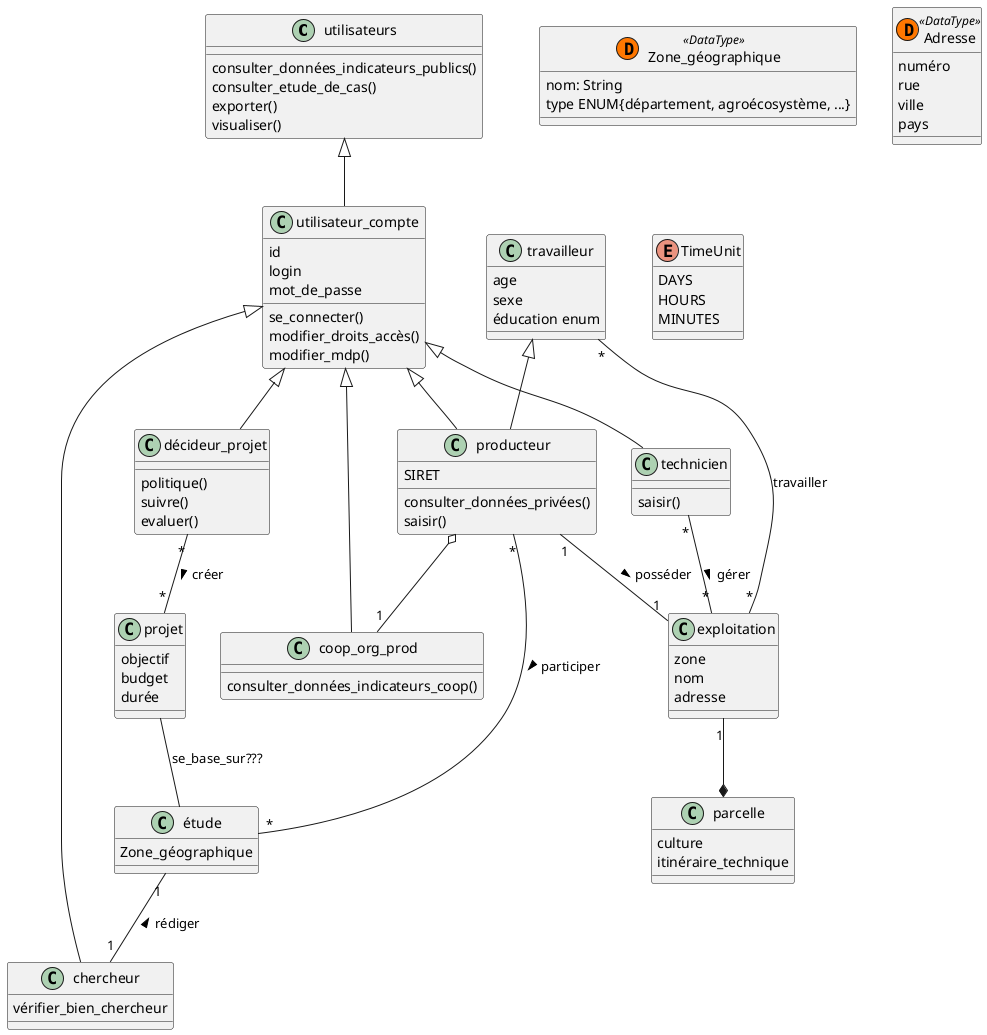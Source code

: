 @startuml


class utilisateurs{
consulter_données_indicateurs_publics()
consulter_etude_de_cas()
exporter()
visualiser()
}


class utilisateur_compte{
id
login
mot_de_passe
se_connecter()
modifier_droits_accès()
modifier_mdp()
}

class travailleur{
age
sexe
éducation enum
}

class décideur_projet{
politique()
suivre()
evaluer()
}


class coop_org_prod{
consulter_données_indicateurs_coop()
}


class technicien{
saisir()
}

class producteur{
SIRET
consulter_données_privées()
saisir()
}

class chercheur{
vérifier_bien_chercheur
}

class étude{
Zone_géographique
}

class exploitation{
zone
nom
adresse
}

class parcelle{
culture
itinéraire_technique
}

class projet{
objectif
budget
durée
}

class Zone_géographique << (D,#FF7700) DataType>> {
  nom: String
  type ENUM{département, agroécosystème, ...}
}


class Adresse << (D,#FF7700) DataType>> {
  numéro
  rue
  ville
  pays
 }



décideur_projet "*"--"*" projet : créer >
producteur "1"--"1" exploitation: posséder >
technicien "*"--"*" exploitation: gérer >
producteur o--"1" coop_org_prod
exploitation "1"--* parcelle
étude "1"--"1" chercheur : rédiger <
producteur "*"-"*" étude : participer >

utilisateurs <|-- utilisateur_compte
utilisateur_compte <|-- décideur_projet
utilisateur_compte <|-- coop_org_prod
utilisateur_compte <|-- technicien
utilisateur_compte <|-- producteur
travailleur <|-- producteur
utilisateur_compte <|-- chercheur
travailleur "*"--"*" exploitation  : travailler

projet -- étude : se_base_sur???


enum TimeUnit {
DAYS
HOURS
MINUTES
}

@enduml